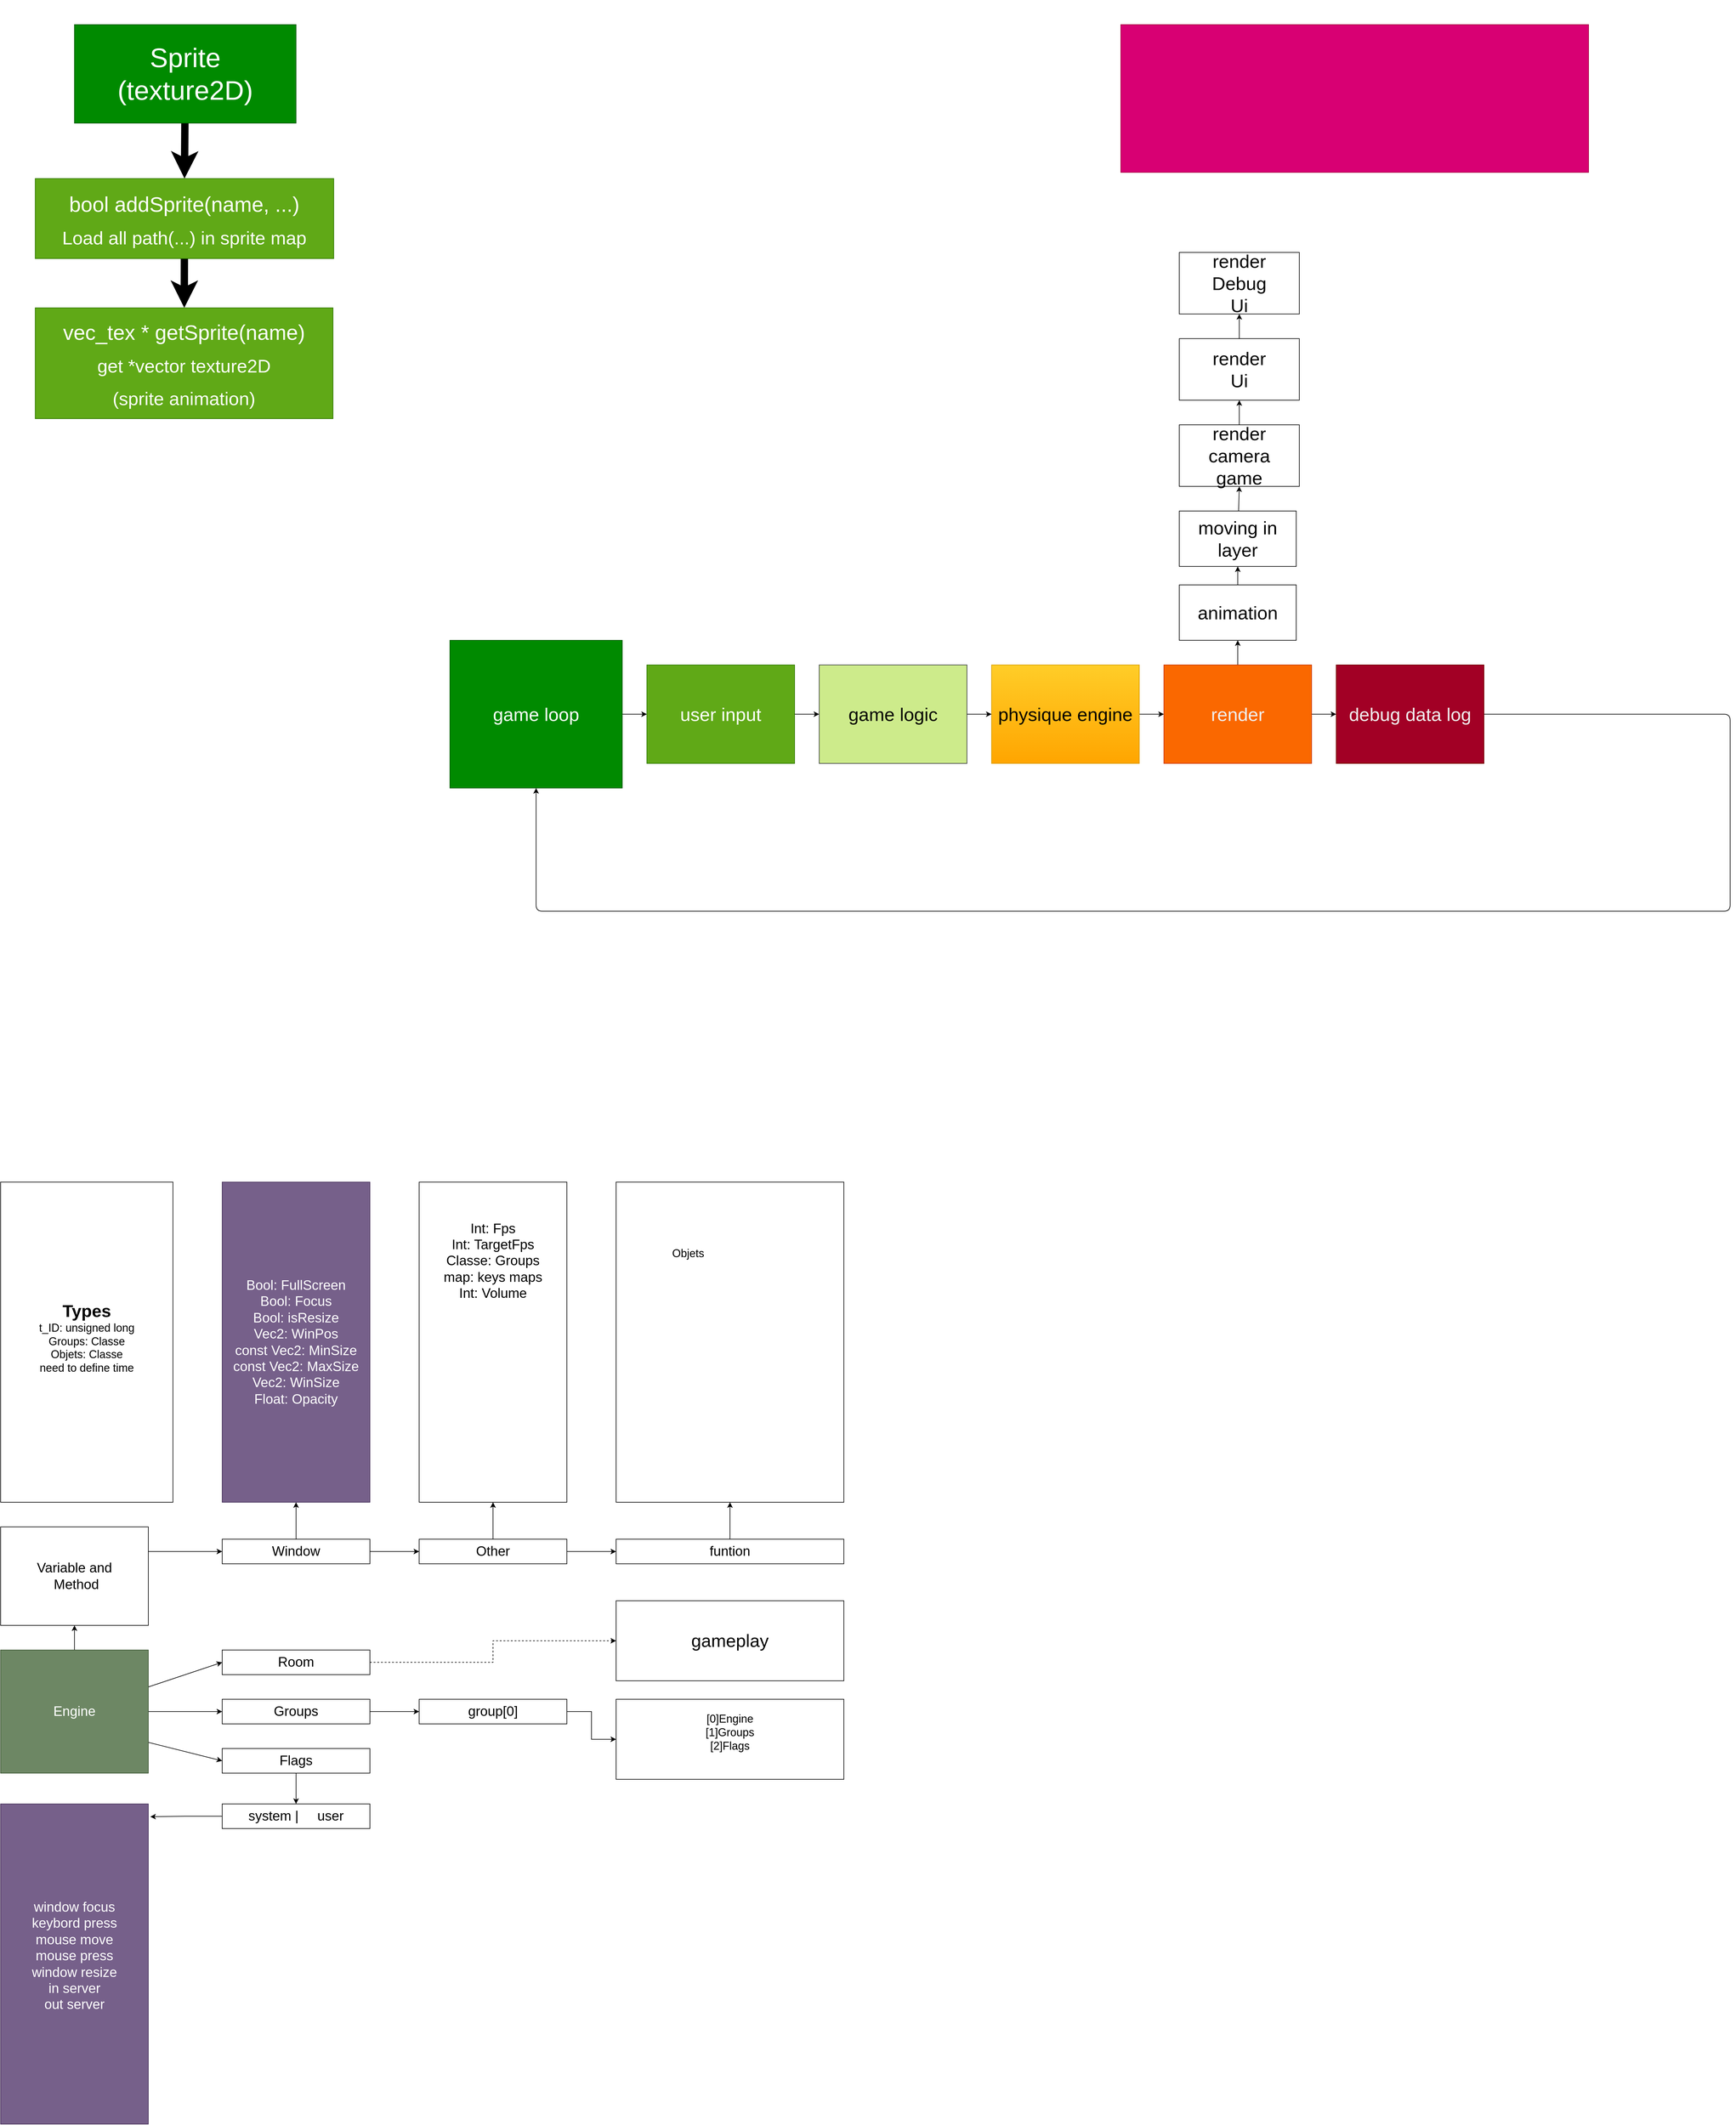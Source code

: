 <mxfile version="24.7.17">
  <diagram id="Vkoyl3gB45kT7Wa5_Jae" name="Page-1">
    <mxGraphModel dx="1704" dy="4262" grid="1" gridSize="10" guides="1" tooltips="1" connect="1" arrows="1" fold="1" page="1" pageScale="1" pageWidth="3000" pageHeight="3000" math="0" shadow="0">
      <root>
        <mxCell id="0" />
        <mxCell id="1" parent="0" />
        <mxCell id="2" value="" style="whiteSpace=wrap;html=1;fillColor=#d80073;fontColor=#ffffff;strokeColor=#A50040;" parent="1" vertex="1">
          <mxGeometry x="1860" y="-2880" width="760" height="240" as="geometry" />
        </mxCell>
        <mxCell id="3" value="&lt;font style=&quot;font-size: 24px;&quot;&gt;struc and typedef&lt;/font&gt;" style="text;html=1;strokeColor=none;fillColor=none;align=center;verticalAlign=middle;whiteSpace=wrap;rounded=0;labelBackgroundColor=none;fontColor=#FFFFFF;" parent="1" vertex="1">
          <mxGeometry x="2130" y="-2920" width="230" height="30" as="geometry" />
        </mxCell>
        <mxCell id="11" style="edgeStyle=none;html=1;entryX=0.5;entryY=0;entryDx=0;entryDy=0;fontSize=34;strokeWidth=12;" parent="1" source="8" target="10" edge="1">
          <mxGeometry relative="1" as="geometry" />
        </mxCell>
        <mxCell id="8" value="&lt;div style=&quot;&quot;&gt;&lt;span style=&quot;font-size: 44px;&quot;&gt;Sprite&lt;br&gt;(texture2D)&lt;/span&gt;&lt;/div&gt;" style="whiteSpace=wrap;html=1;fillColor=#008a00;fontColor=#ffffff;strokeColor=#005700;align=center;" parent="1" vertex="1">
          <mxGeometry x="160" y="-2880" width="360" height="160" as="geometry" />
        </mxCell>
        <mxCell id="13" style="edgeStyle=none;html=1;strokeWidth=12;fontSize=30;" parent="1" source="10" target="12" edge="1">
          <mxGeometry relative="1" as="geometry" />
        </mxCell>
        <mxCell id="10" value="&lt;span style=&quot;font-size: 34px;&quot;&gt;bool addSprite(name, ...)&lt;/span&gt;&lt;br&gt;&lt;font style=&quot;font-size: 30px;&quot;&gt;Load all path(...) in sprite map&lt;/font&gt;" style="whiteSpace=wrap;html=1;fontSize=44;fillColor=#60a917;fontColor=#ffffff;strokeColor=#2D7600;" parent="1" vertex="1">
          <mxGeometry x="96.25" y="-2630" width="485" height="130" as="geometry" />
        </mxCell>
        <mxCell id="12" value="&lt;span style=&quot;font-size: 34px;&quot;&gt;vec_tex * getSprite(name)&lt;/span&gt;&lt;br&gt;&lt;span style=&quot;font-size: 30px;&quot;&gt;get *vector texture2D &lt;br&gt;(sprite animation)&lt;/span&gt;" style="whiteSpace=wrap;html=1;fontSize=44;fillColor=#60a917;fontColor=#ffffff;strokeColor=#2D7600;" parent="1" vertex="1">
          <mxGeometry x="96.25" y="-2420" width="483.75" height="180" as="geometry" />
        </mxCell>
        <mxCell id="18" style="edgeStyle=none;html=1;entryX=0;entryY=0.5;entryDx=0;entryDy=0;fontSize=30;" parent="1" source="14" target="16" edge="1">
          <mxGeometry relative="1" as="geometry" />
        </mxCell>
        <mxCell id="14" value="&lt;span style=&quot;font-size: 30px;&quot;&gt;game loop&lt;/span&gt;" style="whiteSpace=wrap;html=1;fillColor=#008a00;fontColor=#ffffff;strokeColor=#005700;" parent="1" vertex="1">
          <mxGeometry x="770" y="-1880" width="280" height="240" as="geometry" />
        </mxCell>
        <mxCell id="30" style="edgeStyle=none;html=1;entryX=0;entryY=0.5;entryDx=0;entryDy=0;fontSize=30;fontColor=#030303;" parent="1" source="16" target="29" edge="1">
          <mxGeometry relative="1" as="geometry" />
        </mxCell>
        <mxCell id="16" value="&lt;span style=&quot;font-size: 30px;&quot;&gt;user input&lt;/span&gt;" style="whiteSpace=wrap;html=1;fillColor=#60a917;fontColor=#ffffff;strokeColor=#2D7600;" parent="1" vertex="1">
          <mxGeometry x="1090" y="-1840" width="240" height="160" as="geometry" />
        </mxCell>
        <mxCell id="22" style="edgeStyle=none;html=1;entryX=0;entryY=0.5;entryDx=0;entryDy=0;fontSize=30;" parent="1" source="19" target="21" edge="1">
          <mxGeometry relative="1" as="geometry" />
        </mxCell>
        <mxCell id="19" value="&lt;span style=&quot;font-size: 30px;&quot;&gt;physique engine&lt;/span&gt;" style="whiteSpace=wrap;html=1;fillColor=#ffcd28;gradientColor=#ffa500;strokeColor=#d79b00;" parent="1" vertex="1">
          <mxGeometry x="1650" y="-1840" width="240" height="160" as="geometry" />
        </mxCell>
        <mxCell id="25" style="edgeStyle=none;html=1;entryX=0.5;entryY=1;entryDx=0;entryDy=0;fontSize=30;" parent="1" source="21" target="24" edge="1">
          <mxGeometry relative="1" as="geometry" />
        </mxCell>
        <mxCell id="43" style="edgeStyle=none;html=1;" parent="1" source="21" target="42" edge="1">
          <mxGeometry relative="1" as="geometry" />
        </mxCell>
        <mxCell id="21" value="&lt;font color=&quot;#f0f0f0&quot;&gt;&lt;span style=&quot;font-size: 30px;&quot;&gt;render&lt;/span&gt;&lt;/font&gt;" style="whiteSpace=wrap;html=1;fillColor=#fa6800;strokeColor=#C73500;fontColor=#000000;" parent="1" vertex="1">
          <mxGeometry x="1930" y="-1840" width="240" height="160" as="geometry" />
        </mxCell>
        <mxCell id="27" style="edgeStyle=none;html=1;entryX=0.5;entryY=1;entryDx=0;entryDy=0;fontSize=30;" parent="1" source="24" target="26" edge="1">
          <mxGeometry relative="1" as="geometry" />
        </mxCell>
        <mxCell id="24" value="animation" style="whiteSpace=wrap;html=1;fontSize=30;" parent="1" vertex="1">
          <mxGeometry x="1955" y="-1970" width="190" height="90" as="geometry" />
        </mxCell>
        <mxCell id="33" style="edgeStyle=none;html=1;entryX=0.5;entryY=1;entryDx=0;entryDy=0;fontSize=30;fontColor=#030303;" parent="1" source="26" target="32" edge="1">
          <mxGeometry relative="1" as="geometry" />
        </mxCell>
        <mxCell id="26" value="moving in layer" style="whiteSpace=wrap;html=1;fontSize=30;" parent="1" vertex="1">
          <mxGeometry x="1955" y="-2090" width="190" height="90" as="geometry" />
        </mxCell>
        <mxCell id="31" style="edgeStyle=none;html=1;entryX=0;entryY=0.5;entryDx=0;entryDy=0;fontSize=30;fontColor=#030303;" parent="1" source="29" target="19" edge="1">
          <mxGeometry relative="1" as="geometry" />
        </mxCell>
        <mxCell id="29" value="&lt;font color=&quot;#030303&quot;&gt;&lt;span style=&quot;font-size: 30px;&quot;&gt;game logic&lt;/span&gt;&lt;/font&gt;" style="whiteSpace=wrap;html=1;fillColor=#cdeb8b;strokeColor=#36393d;" parent="1" vertex="1">
          <mxGeometry x="1370" y="-1840" width="240" height="160" as="geometry" />
        </mxCell>
        <mxCell id="37" style="edgeStyle=none;html=1;entryX=0.5;entryY=1;entryDx=0;entryDy=0;fontSize=30;fontColor=#030303;" parent="1" source="32" target="36" edge="1">
          <mxGeometry relative="1" as="geometry" />
        </mxCell>
        <mxCell id="32" value="render camera&lt;br&gt;game" style="whiteSpace=wrap;html=1;fontSize=30;" parent="1" vertex="1">
          <mxGeometry x="1955" y="-2230" width="195" height="100" as="geometry" />
        </mxCell>
        <mxCell id="39" style="edgeStyle=none;html=1;entryX=0.5;entryY=1;entryDx=0;entryDy=0;fontSize=30;fontColor=#030303;" parent="1" source="36" target="38" edge="1">
          <mxGeometry relative="1" as="geometry" />
        </mxCell>
        <mxCell id="36" value="render&lt;br&gt;Ui" style="whiteSpace=wrap;html=1;fontSize=30;" parent="1" vertex="1">
          <mxGeometry x="1955" y="-2370" width="195" height="100" as="geometry" />
        </mxCell>
        <mxCell id="38" value="render&lt;br&gt;Debug&lt;br&gt;Ui" style="whiteSpace=wrap;html=1;fontSize=30;" parent="1" vertex="1">
          <mxGeometry x="1955" y="-2510" width="195" height="100" as="geometry" />
        </mxCell>
        <mxCell id="44" style="edgeStyle=none;html=1;entryX=0.5;entryY=1;entryDx=0;entryDy=0;" parent="1" source="42" target="14" edge="1">
          <mxGeometry relative="1" as="geometry">
            <mxPoint x="820" y="-1440" as="targetPoint" />
            <Array as="points">
              <mxPoint x="2850" y="-1760" />
              <mxPoint x="2850" y="-1440" />
              <mxPoint x="910" y="-1440" />
            </Array>
          </mxGeometry>
        </mxCell>
        <mxCell id="42" value="&lt;font color=&quot;#f0f0f0&quot;&gt;&lt;span style=&quot;font-size: 30px;&quot;&gt;debug data log&lt;/span&gt;&lt;/font&gt;" style="whiteSpace=wrap;html=1;fillColor=#a20025;strokeColor=#6F0000;fontColor=#ffffff;" parent="1" vertex="1">
          <mxGeometry x="2210" y="-1840" width="240" height="160" as="geometry" />
        </mxCell>
        <mxCell id="48" style="edgeStyle=none;html=1;entryX=0;entryY=0.5;entryDx=0;entryDy=0;fontSize=22;" parent="1" source="45" target="46" edge="1">
          <mxGeometry relative="1" as="geometry" />
        </mxCell>
        <mxCell id="49" style="edgeStyle=none;html=1;entryX=0;entryY=0.5;entryDx=0;entryDy=0;fontSize=22;" parent="1" source="45" target="47" edge="1">
          <mxGeometry relative="1" as="geometry" />
        </mxCell>
        <mxCell id="52" style="edgeStyle=none;html=1;fontSize=22;" parent="1" source="45" target="51" edge="1">
          <mxGeometry relative="1" as="geometry" />
        </mxCell>
        <mxCell id="64" style="edgeStyle=none;html=1;exitX=1;exitY=0.75;exitDx=0;exitDy=0;entryX=0;entryY=0.5;entryDx=0;entryDy=0;" parent="1" source="45" target="63" edge="1">
          <mxGeometry relative="1" as="geometry" />
        </mxCell>
        <mxCell id="45" value="&lt;font style=&quot;font-size: 22px;&quot;&gt;Engine&lt;/font&gt;" style="whiteSpace=wrap;html=1;fillColor=#6d8764;strokeColor=#3A5431;fontColor=#ffffff;" parent="1" vertex="1">
          <mxGeometry x="40" y="-240" width="240" height="200" as="geometry" />
        </mxCell>
        <mxCell id="znhs_Mbdq_vmRZS5wkKD-81" style="rounded=0;orthogonalLoop=1;jettySize=auto;html=1;edgeStyle=orthogonalEdgeStyle;dashed=1;" edge="1" parent="1" source="46" target="znhs_Mbdq_vmRZS5wkKD-79">
          <mxGeometry relative="1" as="geometry" />
        </mxCell>
        <mxCell id="46" value="&lt;span style=&quot;font-size: 22px;&quot;&gt;Room&lt;/span&gt;" style="whiteSpace=wrap;html=1;" parent="1" vertex="1">
          <mxGeometry x="400" y="-240" width="240" height="40" as="geometry" />
        </mxCell>
        <mxCell id="znhs_Mbdq_vmRZS5wkKD-83" style="edgeStyle=orthogonalEdgeStyle;rounded=0;orthogonalLoop=1;jettySize=auto;html=1;entryX=0;entryY=0.5;entryDx=0;entryDy=0;" edge="1" parent="1" source="47" target="znhs_Mbdq_vmRZS5wkKD-82">
          <mxGeometry relative="1" as="geometry" />
        </mxCell>
        <mxCell id="47" value="&lt;span style=&quot;font-size: 22px;&quot;&gt;Groups&lt;br&gt;&lt;/span&gt;" style="whiteSpace=wrap;html=1;" parent="1" vertex="1">
          <mxGeometry x="400" y="-160" width="240" height="40" as="geometry" />
        </mxCell>
        <mxCell id="55" style="edgeStyle=none;html=1;exitX=1;exitY=0.25;exitDx=0;exitDy=0;entryX=0;entryY=0.5;entryDx=0;entryDy=0;fontSize=22;" parent="1" source="51" target="53" edge="1">
          <mxGeometry relative="1" as="geometry" />
        </mxCell>
        <mxCell id="51" value="&lt;span style=&quot;font-size: 22px;&quot;&gt;Variable and&lt;/span&gt;&lt;br&gt;&lt;span style=&quot;font-size: 22px;&quot;&gt;&amp;nbsp;Method&lt;/span&gt;" style="whiteSpace=wrap;html=1;" parent="1" vertex="1">
          <mxGeometry x="40" y="-440" width="240" height="160" as="geometry" />
        </mxCell>
        <mxCell id="59" style="edgeStyle=none;html=1;entryX=0.5;entryY=1;entryDx=0;entryDy=0;fontSize=22;" parent="1" source="53" target="57" edge="1">
          <mxGeometry relative="1" as="geometry" />
        </mxCell>
        <mxCell id="61" style="edgeStyle=none;html=1;entryX=0;entryY=0.5;entryDx=0;entryDy=0;fontSize=22;" parent="1" source="53" target="60" edge="1">
          <mxGeometry relative="1" as="geometry" />
        </mxCell>
        <mxCell id="53" value="&lt;span style=&quot;font-size: 22px;&quot;&gt;Window&lt;/span&gt;" style="whiteSpace=wrap;html=1;" parent="1" vertex="1">
          <mxGeometry x="400" y="-420" width="240" height="40" as="geometry" />
        </mxCell>
        <mxCell id="56" value="Int: Fps&lt;br&gt;Int: TargetFps&lt;br&gt;Classe: Groups&lt;br&gt;map: keys maps&lt;br&gt;Int: Volume&lt;br&gt;&lt;br&gt;&lt;font style=&quot;font-size: 19px;&quot;&gt;&lt;span style=&quot;color: rgb(255, 255, 255);&quot;&gt;t_ID:newFlag(string)&lt;/span&gt;&lt;br style=&quot;color: rgb(255, 255, 255);&quot;&gt;&lt;/font&gt;&lt;span style=&quot;color: rgb(255, 255, 255);&quot;&gt;raseFlag(t_ID)&lt;/span&gt;&lt;br style=&quot;color: rgb(255, 255, 255);&quot;&gt;&lt;span style=&quot;color: rgb(255, 255, 255);&quot;&gt;raseFlag(string)&lt;/span&gt;&lt;br style=&quot;color: rgb(255, 255, 255);&quot;&gt;&lt;span style=&quot;color: rgb(255, 255, 255);&quot;&gt;lowerFlag(t_ID)&lt;/span&gt;&lt;br style=&quot;color: rgb(255, 255, 255);&quot;&gt;&lt;span style=&quot;color: rgb(255, 255, 255);&quot;&gt;lowerFlag(string)&lt;/span&gt;&lt;br style=&quot;color: rgb(255, 255, 255);&quot;&gt;&lt;span style=&quot;color: rgb(255, 255, 255);&quot;&gt;removeFlag(t_ID)&lt;br&gt;&lt;/span&gt;&lt;span style=&quot;color: rgb(255, 255, 255);&quot;&gt;&lt;font style=&quot;font-size: 20px;&quot;&gt;removeFlag(string)&lt;br&gt;&lt;/font&gt;&lt;/span&gt;&lt;span style=&quot;color: rgb(255, 255, 255);&quot;&gt;bool:isFlagRase(t_ID)&lt;br&gt;&lt;/span&gt;&lt;span style=&quot;color: rgb(255, 255, 255);&quot;&gt;bool:isFlagRase(string)&lt;/span&gt;" style="whiteSpace=wrap;html=1;fontSize=22;" parent="1" vertex="1">
          <mxGeometry x="720" y="-1000" width="240" height="520" as="geometry" />
        </mxCell>
        <mxCell id="57" value="Bool: FullScreen&lt;br&gt;Bool: Focus&lt;br&gt;Bool: isResize&lt;br&gt;Vec2: WinPos&lt;br&gt;const Vec2: MinSize&lt;br&gt;const Vec2: MaxSize&lt;br&gt;Vec2: WinSize&lt;br&gt;Float: Opacity&lt;br&gt;" style="whiteSpace=wrap;html=1;fontSize=22;fillColor=#76608a;fontColor=#ffffff;strokeColor=#432D57;" parent="1" vertex="1">
          <mxGeometry x="400" y="-1000" width="240" height="520" as="geometry" />
        </mxCell>
        <mxCell id="62" style="edgeStyle=none;html=1;entryX=0.5;entryY=1;entryDx=0;entryDy=0;fontSize=22;" parent="1" source="60" target="56" edge="1">
          <mxGeometry relative="1" as="geometry" />
        </mxCell>
        <mxCell id="69" style="edgeStyle=none;html=1;entryX=0;entryY=0.5;entryDx=0;entryDy=0;fontSize=18;" parent="1" source="60" target="68" edge="1">
          <mxGeometry relative="1" as="geometry" />
        </mxCell>
        <mxCell id="60" value="&lt;span style=&quot;font-size: 22px;&quot;&gt;Other&lt;/span&gt;" style="whiteSpace=wrap;html=1;" parent="1" vertex="1">
          <mxGeometry x="720" y="-420" width="240" height="40" as="geometry" />
        </mxCell>
        <mxCell id="znhs_Mbdq_vmRZS5wkKD-73" style="edgeStyle=orthogonalEdgeStyle;rounded=0;orthogonalLoop=1;jettySize=auto;html=1;entryX=0.5;entryY=0;entryDx=0;entryDy=0;" edge="1" parent="1" source="63" target="znhs_Mbdq_vmRZS5wkKD-72">
          <mxGeometry relative="1" as="geometry" />
        </mxCell>
        <mxCell id="63" value="&lt;span style=&quot;font-size: 22px;&quot;&gt;Flags&lt;/span&gt;" style="whiteSpace=wrap;html=1;" parent="1" vertex="1">
          <mxGeometry x="400" y="-80" width="240" height="40" as="geometry" />
        </mxCell>
        <mxCell id="67" value="&lt;font style=&quot;&quot;&gt;&lt;span style=&quot;font-weight: bold; font-size: 28px;&quot;&gt;Types&lt;/span&gt;&lt;br&gt;&lt;font style=&quot;font-size: 18px;&quot;&gt;t_ID: unsigned long&lt;br&gt;&lt;/font&gt;&lt;font style=&quot;font-size: 18px;&quot;&gt;Groups: Classe&lt;/font&gt;&lt;/font&gt;&lt;div&gt;&lt;font style=&quot;&quot;&gt;&lt;font style=&quot;font-size: 18px;&quot;&gt;Objets: Classe&lt;/font&gt;&lt;/font&gt;&lt;/div&gt;&lt;div&gt;&lt;font style=&quot;&quot;&gt;&lt;font style=&quot;font-size: 18px;&quot;&gt;need to define time&lt;br&gt;&lt;/font&gt;&lt;br&gt;&lt;/font&gt;&lt;/div&gt;" style="whiteSpace=wrap;html=1;" parent="1" vertex="1">
          <mxGeometry x="40" y="-1000" width="280" height="520" as="geometry" />
        </mxCell>
        <mxCell id="71" style="edgeStyle=none;html=1;fontSize=18;" parent="1" source="68" target="70" edge="1">
          <mxGeometry relative="1" as="geometry" />
        </mxCell>
        <mxCell id="68" value="&lt;span style=&quot;font-size: 22px;&quot;&gt;funtion&lt;/span&gt;" style="whiteSpace=wrap;html=1;" parent="1" vertex="1">
          <mxGeometry x="1040" y="-420" width="370" height="40" as="geometry" />
        </mxCell>
        <mxCell id="70" value="&lt;span style=&quot;font-size: 18px;&quot;&gt;Objets&lt;/span&gt;&lt;span style=&quot;color: rgb(255, 255, 255);&quot;&gt;:getById(t_ID)&lt;br&gt;time:getDeltaTime()&lt;br&gt;&lt;font style=&quot;font-size: 20px;&quot;&gt;import(const char* name)&lt;/font&gt;&lt;br&gt;preload(name)&lt;/span&gt;&lt;div&gt;&lt;span style=&quot;color: rgb(255, 255, 255);&quot;&gt;load(name)&lt;/span&gt;&lt;/div&gt;&lt;div&gt;&lt;span style=&quot;color: rgb(255, 255, 255);&quot;&gt;unload(name)&lt;/span&gt;&lt;/div&gt;&lt;div&gt;&lt;span style=&quot;color: rgb(255, 255, 255);&quot;&gt;clean(void)&lt;/span&gt;&lt;/div&gt;&lt;div&gt;&lt;span style=&quot;color: rgb(255, 255, 255);&quot;&gt;getTime()&lt;/span&gt;&lt;/div&gt;&lt;div&gt;&lt;font color=&quot;#ffffff&quot;&gt;StartTime()&lt;/font&gt;&lt;/div&gt;&lt;div&gt;&lt;font color=&quot;#ffffff&quot;&gt;stopTime()&lt;/font&gt;&lt;/div&gt;&lt;div&gt;&lt;font color=&quot;#ffffff&quot;&gt;waitTime(time) // freeze&lt;/font&gt;&lt;/div&gt;&lt;div&gt;&lt;font color=&quot;#ffffff&quot;&gt;waitTimedelay(time) // continue&lt;/font&gt;&lt;/div&gt;" style="whiteSpace=wrap;html=1;fontSize=22;" parent="1" vertex="1">
          <mxGeometry x="1040" y="-1000" width="370" height="520" as="geometry" />
        </mxCell>
        <mxCell id="znhs_Mbdq_vmRZS5wkKD-72" value="&lt;span style=&quot;font-size: 22px;&quot;&gt;system |&amp;nbsp; &amp;nbsp; &amp;nbsp;user&lt;/span&gt;" style="whiteSpace=wrap;html=1;" vertex="1" parent="1">
          <mxGeometry x="400" y="10" width="240" height="40" as="geometry" />
        </mxCell>
        <mxCell id="znhs_Mbdq_vmRZS5wkKD-75" value="window focus&lt;div&gt;keybord press&lt;/div&gt;&lt;div&gt;mouse move&lt;/div&gt;&lt;div&gt;mouse press&lt;/div&gt;&lt;div&gt;window resize&lt;/div&gt;&lt;div&gt;in server&lt;/div&gt;&lt;div&gt;out server&lt;/div&gt;&lt;div&gt;&lt;br&gt;&lt;/div&gt;" style="whiteSpace=wrap;html=1;fontSize=22;fillColor=#76608a;fontColor=#ffffff;strokeColor=#432D57;" vertex="1" parent="1">
          <mxGeometry x="40" y="10" width="240" height="520" as="geometry" />
        </mxCell>
        <mxCell id="znhs_Mbdq_vmRZS5wkKD-76" style="edgeStyle=orthogonalEdgeStyle;rounded=0;orthogonalLoop=1;jettySize=auto;html=1;entryX=1.013;entryY=0.04;entryDx=0;entryDy=0;entryPerimeter=0;" edge="1" parent="1" source="znhs_Mbdq_vmRZS5wkKD-72" target="znhs_Mbdq_vmRZS5wkKD-75">
          <mxGeometry relative="1" as="geometry" />
        </mxCell>
        <mxCell id="znhs_Mbdq_vmRZS5wkKD-79" value="&lt;span style=&quot;font-size: 29px;&quot;&gt;gameplay&lt;/span&gt;" style="whiteSpace=wrap;html=1;" vertex="1" parent="1">
          <mxGeometry x="1040" y="-320" width="370" height="130" as="geometry" />
        </mxCell>
        <mxCell id="znhs_Mbdq_vmRZS5wkKD-85" style="edgeStyle=orthogonalEdgeStyle;rounded=0;orthogonalLoop=1;jettySize=auto;html=1;entryX=0;entryY=0.5;entryDx=0;entryDy=0;" edge="1" parent="1" source="znhs_Mbdq_vmRZS5wkKD-82" target="znhs_Mbdq_vmRZS5wkKD-84">
          <mxGeometry relative="1" as="geometry" />
        </mxCell>
        <mxCell id="znhs_Mbdq_vmRZS5wkKD-82" value="&lt;span style=&quot;font-size: 22px;&quot;&gt;group[0]&lt;/span&gt;" style="whiteSpace=wrap;html=1;" vertex="1" parent="1">
          <mxGeometry x="720" y="-160" width="240" height="40" as="geometry" />
        </mxCell>
        <mxCell id="znhs_Mbdq_vmRZS5wkKD-84" value="&lt;font style=&quot;font-size: 18px;&quot;&gt;[0]Engine&lt;br&gt;[1]Groups&lt;/font&gt;&lt;div&gt;&lt;font style=&quot;font-size: 18px;&quot;&gt;[2]Flags&lt;/font&gt;&lt;/div&gt;&lt;div&gt;&lt;font style=&quot;font-size: 18px;&quot;&gt;&lt;br&gt;&lt;/font&gt;&lt;/div&gt;" style="whiteSpace=wrap;html=1;" vertex="1" parent="1">
          <mxGeometry x="1040" y="-160" width="370" height="130" as="geometry" />
        </mxCell>
      </root>
    </mxGraphModel>
  </diagram>
</mxfile>
